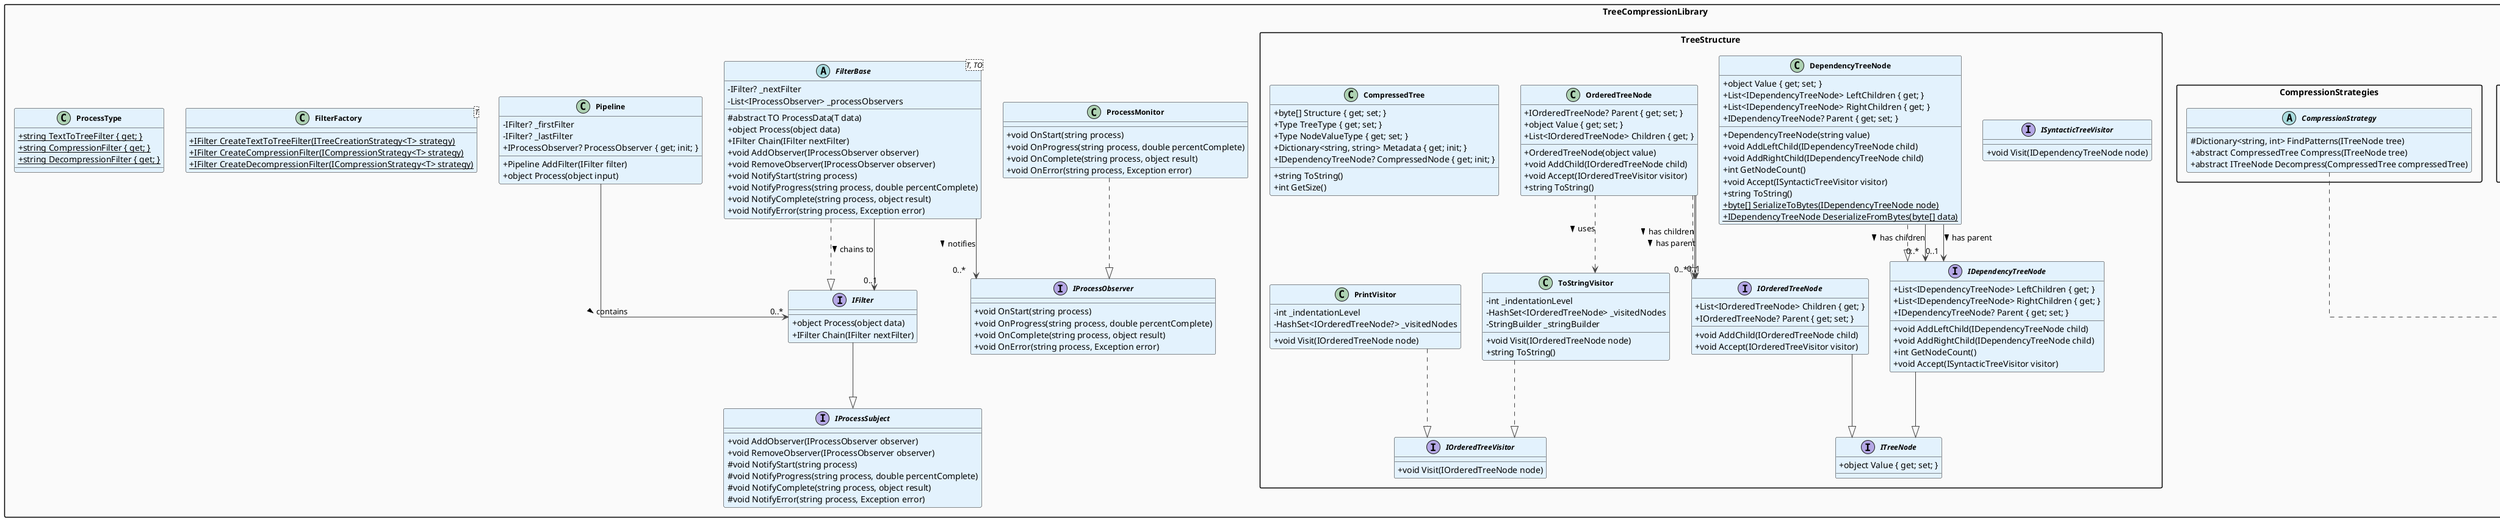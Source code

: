 @startuml TreeCompressionLibrary

' Style settings
skinparam classAttributeIconSize 0
skinparam classFontStyle bold
skinparam classFontSize 12
skinparam classBackgroundColor #E3F2FD
skinparam interfaceBackgroundColor #E8F5E9
skinparam packageBackgroundColor #FAFAFA
skinparam arrowColor #424242
skinparam packageStyle rectangle
skinparam linetype ortho

' Main Package
package "TreeCompressionLibrary" {

  ' Tree Structure Interfaces and Classes
  package "TreeStructure" {
    ' Base interfaces
    interface "ITreeNode" as ITreeNode {
      +object Value { get; set; }
    }
    
    interface "IOrderedTreeNode" as IOrderedTreeNode {
      +List<IOrderedTreeNode> Children { get; }
      +IOrderedTreeNode? Parent { get; set; }
      +void AddChild(IOrderedTreeNode child)
      +void Accept(IOrderedTreeVisitor visitor)
    }
    
    interface "IDependencyTreeNode" as IDependencyTreeNode {
      +List<IDependencyTreeNode> LeftChildren { get; }
      +List<IDependencyTreeNode> RightChildren { get; }
      +IDependencyTreeNode? Parent { get; set; }
      +void AddLeftChild(IDependencyTreeNode child)
      +void AddRightChild(IDependencyTreeNode child)
      +int GetNodeCount()
      +void Accept(ISyntacticTreeVisitor visitor)
    }
    
    ' Visitor interfaces
    interface "IOrderedTreeVisitor" as IOrderedTreeVisitor {
      +void Visit(IOrderedTreeNode node)
    }
    
    interface "ISyntacticTreeVisitor" as ISyntacticTreeVisitor {
      +void Visit(IDependencyTreeNode node)
    }
    
    ' Concrete tree node implementations
    class "DependencyTreeNode" as DependencyTreeNode {
      +object Value { get; set; }
      +List<IDependencyTreeNode> LeftChildren { get; }
      +List<IDependencyTreeNode> RightChildren { get; }
      +IDependencyTreeNode? Parent { get; set; }
      +DependencyTreeNode(string value)
      +void AddLeftChild(IDependencyTreeNode child)
      +void AddRightChild(IDependencyTreeNode child)
      +int GetNodeCount()
      +void Accept(ISyntacticTreeVisitor visitor)
      +string ToString()
      +{static} byte[] SerializeToBytes(IDependencyTreeNode node)
      +{static} IDependencyTreeNode DeserializeFromBytes(byte[] data)
    }
    
    class "OrderedTreeNode" as OrderedTreeNode {
      +IOrderedTreeNode? Parent { get; set; }
      +object Value { get; set; }
      +List<IOrderedTreeNode> Children { get; }
      +OrderedTreeNode(object value)
      +void AddChild(IOrderedTreeNode child)
      +void Accept(IOrderedTreeVisitor visitor)
      +string ToString()
    }
    
    ' Visitors
    class "ToStringVisitor" as ToStringVisitor {
      -int _indentationLevel
      -HashSet<IOrderedTreeNode> _visitedNodes
      -StringBuilder _stringBuilder
      +void Visit(IOrderedTreeNode node)
      +string ToString()
    }
    
    class "PrintVisitor" as PrintVisitor {
      -int _indentationLevel
      -HashSet<IOrderedTreeNode?> _visitedNodes
      +void Visit(IOrderedTreeNode node)
    }
    
    ' Compressed tree structure
    class "CompressedTree" as CompressedTree {
      +byte[] Structure { get; set; }
      +Type TreeType { get; set; }
      +Type NodeValueType { get; set; }
      +Dictionary<string, string> Metadata { get; init; }
      +IDependencyTreeNode? CompressedNode { get; init; }
      +string ToString()
      +int GetSize()
    }
  }
  
  ' Pipeline and Filter Components
  ' Observer Pattern
  interface "IProcessObserver" as IProcessObserver {
    +void OnStart(string process)
    +void OnProgress(string process, double percentComplete)
    +void OnComplete(string process, object result)
    +void OnError(string process, Exception error)
  }
  
  interface "IProcessSubject" as IProcessSubject {
    +void AddObserver(IProcessObserver observer)
    +void RemoveObserver(IProcessObserver observer)
    #void NotifyStart(string process)
    #void NotifyProgress(string process, double percentComplete)
    #void NotifyComplete(string process, object result)
    #void NotifyError(string process, Exception error)
  }
  
  ' Main filter interface
  interface "IFilter" as IFilter {
    +object Process(object data)
    +IFilter Chain(IFilter nextFilter)
  }
  
  ' Strategy interfaces
  interface "ITreeCreationStrategy<out T>" as ITreeCreationStrategy {
    +T CreateTree(string text)
  }
  
  interface "ICompressionStrategy<T>" as ICompressionStrategy {
    +CompressedTree Compress(T tree)
    +T Decompress(CompressedTree compressedTree)
  }
  
  ' Concrete observer implementation
  class "ProcessMonitor" as ProcessMonitor {
    +void OnStart(string process)
    +void OnProgress(string process, double percentComplete)
    +void OnComplete(string process, object result)
    +void OnError(string process, Exception error)
  }
  
  ' Abstract filter base
  abstract class "FilterBase<T, TO>" as FilterBase {
    -IFilter? _nextFilter
    -List<IProcessObserver> _processObservers
    #abstract TO ProcessData(T data)
    +object Process(object data)
    +IFilter Chain(IFilter nextFilter)
    +void AddObserver(IProcessObserver observer)
    +void RemoveObserver(IProcessObserver observer)
    +void NotifyStart(string process)
    +void NotifyProgress(string process, double percentComplete)
    +void NotifyComplete(string process, object result)
    +void NotifyError(string process, Exception error)
  }
  
  ' Pipeline class
  class "Pipeline" as Pipeline {
    -IFilter? _firstFilter
    -IFilter? _lastFilter
    +IProcessObserver? ProcessObserver { get; init; }
    +Pipeline AddFilter(IFilter filter)
    +object Process(object input)
  }
  
  ' Factory class
  class "FilterFactory<T>" as FilterFactory {
    +{static} IFilter CreateTextToTreeFilter(ITreeCreationStrategy<T> strategy)
    +{static} IFilter CreateCompressionFilter(ICompressionStrategy<T> strategy)
    +{static} IFilter CreateDecompressionFilter(ICompressionStrategy<T> strategy)
  }
  
  ' Concrete filter implementations
  package "Filters" {
    class "TextToTreeFilter<T>" as TextToTreeFilter {
      -ITreeCreationStrategy<T> _creationStrategy
      #override T ProcessData(string text)
      +TextToTreeFilter(ITreeCreationStrategy<T> creationStrategy)
    }
    
    class "CompressionFilter<T>" as CompressionFilter {
      -ICompressionStrategy<T> _strategy
      #override CompressedTree ProcessData(T tree)
      +CompressionFilter(ICompressionStrategy<T> strategy)
    }
    
    class "DecompressionFilter<T>" as DecompressionFilter {
      -ICompressionStrategy<T> _strategy
      #override T ProcessData(CompressedTree compressedTree)
      +DecompressionFilter(ICompressionStrategy<T> strategy)
    }
  }
  
  ' ProcessType constants
  class "ProcessType" as ProcessType {
    +{static} string TextToTreeFilter { get; }
    +{static} string CompressionFilter { get; }
    +{static} string DecompressionFilter { get; }
  }
  
  ' Obsolete class - included for completeness
  package "CompressionStrategies" {
    abstract class "CompressionStrategy" as CompressionStrategy {
      #Dictionary<string, int> FindPatterns(ITreeNode tree)
      +abstract CompressedTree Compress(ITreeNode tree)
      +abstract ITreeNode Decompress(CompressedTree compressedTree)
    }
  }
}

' Relationships
' Inheritance
IOrderedTreeNode --|> ITreeNode
IDependencyTreeNode --|> ITreeNode
IFilter --|> IProcessSubject
OrderedTreeNode ..|> IOrderedTreeNode
DependencyTreeNode ..|> IDependencyTreeNode
ProcessMonitor ..|> IProcessObserver
ToStringVisitor ..|> IOrderedTreeVisitor
PrintVisitor ..|> IOrderedTreeVisitor
FilterBase ..|> IFilter
CompressionStrategy ..|> ICompressionStrategy
TextToTreeFilter --|> "FilterBase<string, T>"
CompressionFilter --|> "FilterBase<T, CompressedTree>"
DecompressionFilter --|> "FilterBase<CompressedTree, T>"

' Associations
Pipeline --> "0..*" IFilter : contains >
FilterBase --> "0..1" IFilter : chains to >
FilterBase --> "0..*" IProcessObserver : notifies >
TextToTreeFilter --> "1" ITreeCreationStrategy : uses >
CompressionFilter --> "1" ICompressionStrategy : uses >
DecompressionFilter --> "1" ICompressionStrategy : uses >
OrderedTreeNode --> "0..*" IOrderedTreeNode : has children >
DependencyTreeNode --> "0..*" IDependencyTreeNode : has children >
OrderedTreeNode --> "0..1" IOrderedTreeNode : has parent >
DependencyTreeNode --> "0..1" IDependencyTreeNode : has parent >
OrderedTreeNode ..> ToStringVisitor : uses >

@enduml